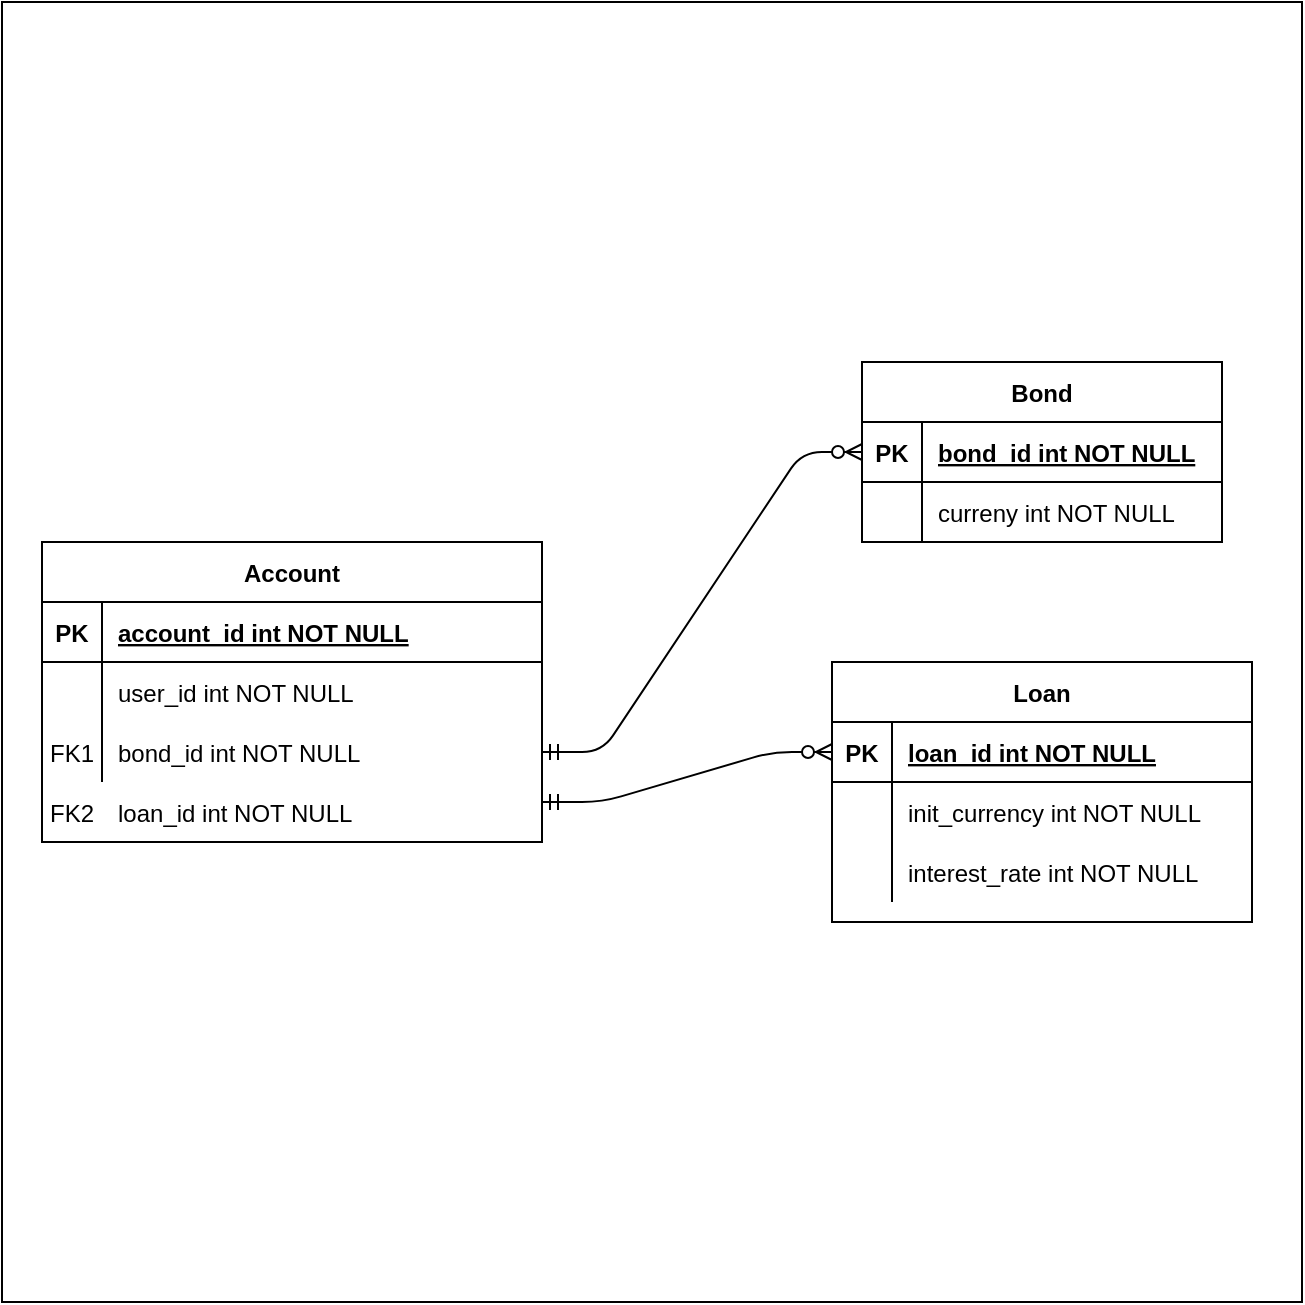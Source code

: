 <mxfile version="13.7.9" type="device"><diagram id="R2lEEEUBdFMjLlhIrx00" name="Page-1"><mxGraphModel dx="1730" dy="2013" grid="1" gridSize="10" guides="1" tooltips="1" connect="1" arrows="1" fold="1" page="1" pageScale="1" pageWidth="850" pageHeight="1100" math="0" shadow="0" extFonts="Permanent Marker^https://fonts.googleapis.com/css?family=Permanent+Marker"><root><mxCell id="0"/><mxCell id="1" parent="0"/><mxCell id="vRBork-x9K_SgXoE58rc-48" value="" style="whiteSpace=wrap;html=1;aspect=fixed;" vertex="1" parent="1"><mxGeometry x="90" y="-100" width="650" height="650" as="geometry"/></mxCell><mxCell id="C-vyLk0tnHw3VtMMgP7b-2" value="Account" style="shape=table;startSize=30;container=1;collapsible=1;childLayout=tableLayout;fixedRows=1;rowLines=0;fontStyle=1;align=center;resizeLast=1;" parent="1" vertex="1"><mxGeometry x="110" y="170" width="250" height="150" as="geometry"/></mxCell><mxCell id="C-vyLk0tnHw3VtMMgP7b-3" value="" style="shape=partialRectangle;collapsible=0;dropTarget=0;pointerEvents=0;fillColor=none;points=[[0,0.5],[1,0.5]];portConstraint=eastwest;top=0;left=0;right=0;bottom=1;" parent="C-vyLk0tnHw3VtMMgP7b-2" vertex="1"><mxGeometry y="30" width="250" height="30" as="geometry"/></mxCell><mxCell id="C-vyLk0tnHw3VtMMgP7b-4" value="PK" style="shape=partialRectangle;overflow=hidden;connectable=0;fillColor=none;top=0;left=0;bottom=0;right=0;fontStyle=1;" parent="C-vyLk0tnHw3VtMMgP7b-3" vertex="1"><mxGeometry width="30" height="30" as="geometry"/></mxCell><mxCell id="C-vyLk0tnHw3VtMMgP7b-5" value="account_id int NOT NULL " style="shape=partialRectangle;overflow=hidden;connectable=0;fillColor=none;top=0;left=0;bottom=0;right=0;align=left;spacingLeft=6;fontStyle=5;" parent="C-vyLk0tnHw3VtMMgP7b-3" vertex="1"><mxGeometry x="30" width="220" height="30" as="geometry"/></mxCell><mxCell id="C-vyLk0tnHw3VtMMgP7b-6" value="" style="shape=partialRectangle;collapsible=0;dropTarget=0;pointerEvents=0;fillColor=none;points=[[0,0.5],[1,0.5]];portConstraint=eastwest;top=0;left=0;right=0;bottom=0;" parent="C-vyLk0tnHw3VtMMgP7b-2" vertex="1"><mxGeometry y="60" width="250" height="30" as="geometry"/></mxCell><mxCell id="C-vyLk0tnHw3VtMMgP7b-7" value="" style="shape=partialRectangle;overflow=hidden;connectable=0;fillColor=none;top=0;left=0;bottom=0;right=0;" parent="C-vyLk0tnHw3VtMMgP7b-6" vertex="1"><mxGeometry width="30" height="30" as="geometry"/></mxCell><mxCell id="C-vyLk0tnHw3VtMMgP7b-8" value="user_id int NOT NULL" style="shape=partialRectangle;overflow=hidden;connectable=0;fillColor=none;top=0;left=0;bottom=0;right=0;align=left;spacingLeft=6;" parent="C-vyLk0tnHw3VtMMgP7b-6" vertex="1"><mxGeometry x="30" width="220" height="30" as="geometry"/></mxCell><mxCell id="C-vyLk0tnHw3VtMMgP7b-9" value="" style="shape=partialRectangle;collapsible=0;dropTarget=0;pointerEvents=0;fillColor=none;points=[[0,0.5],[1,0.5]];portConstraint=eastwest;top=0;left=0;right=0;bottom=0;" parent="C-vyLk0tnHw3VtMMgP7b-2" vertex="1"><mxGeometry y="90" width="250" height="30" as="geometry"/></mxCell><mxCell id="C-vyLk0tnHw3VtMMgP7b-10" value="FK1" style="shape=partialRectangle;overflow=hidden;connectable=0;fillColor=none;top=0;left=0;bottom=0;right=0;" parent="C-vyLk0tnHw3VtMMgP7b-9" vertex="1"><mxGeometry width="30" height="30" as="geometry"/></mxCell><mxCell id="C-vyLk0tnHw3VtMMgP7b-11" value="bond_id int NOT NULL" style="shape=partialRectangle;overflow=hidden;connectable=0;fillColor=none;top=0;left=0;bottom=0;right=0;align=left;spacingLeft=6;" parent="C-vyLk0tnHw3VtMMgP7b-9" vertex="1"><mxGeometry x="30" width="220" height="30" as="geometry"/></mxCell><mxCell id="vRBork-x9K_SgXoE58rc-15" value="loan_id int NOT NULL" style="shape=partialRectangle;overflow=hidden;connectable=0;fillColor=none;top=0;left=0;bottom=0;right=0;align=left;spacingLeft=6;" vertex="1" parent="1"><mxGeometry x="140" y="290" width="220" height="30" as="geometry"/></mxCell><mxCell id="vRBork-x9K_SgXoE58rc-17" value="FK2" style="shape=partialRectangle;overflow=hidden;connectable=0;fillColor=none;top=0;left=0;bottom=0;right=0;" vertex="1" parent="1"><mxGeometry x="110" y="290" width="30" height="30" as="geometry"/></mxCell><mxCell id="vRBork-x9K_SgXoE58rc-45" value="" style="edgeStyle=entityRelationEdgeStyle;fontSize=12;html=1;endArrow=ERzeroToMany;startArrow=ERmandOne;exitX=1;exitY=0.5;exitDx=0;exitDy=0;entryX=0;entryY=0.5;entryDx=0;entryDy=0;" edge="1" parent="1" source="C-vyLk0tnHw3VtMMgP7b-9" target="vRBork-x9K_SgXoE58rc-19"><mxGeometry width="100" height="100" relative="1" as="geometry"><mxPoint x="390" y="290" as="sourcePoint"/><mxPoint x="490" y="190" as="targetPoint"/></mxGeometry></mxCell><mxCell id="vRBork-x9K_SgXoE58rc-18" value="Bond" style="shape=table;startSize=30;container=1;collapsible=1;childLayout=tableLayout;fixedRows=1;rowLines=0;fontStyle=1;align=center;resizeLast=1;" vertex="1" parent="1"><mxGeometry x="520" y="80" width="180" height="90" as="geometry"/></mxCell><mxCell id="vRBork-x9K_SgXoE58rc-19" value="" style="shape=partialRectangle;collapsible=0;dropTarget=0;pointerEvents=0;fillColor=none;top=0;left=0;bottom=1;right=0;points=[[0,0.5],[1,0.5]];portConstraint=eastwest;" vertex="1" parent="vRBork-x9K_SgXoE58rc-18"><mxGeometry y="30" width="180" height="30" as="geometry"/></mxCell><mxCell id="vRBork-x9K_SgXoE58rc-20" value="PK" style="shape=partialRectangle;connectable=0;fillColor=none;top=0;left=0;bottom=0;right=0;fontStyle=1;overflow=hidden;" vertex="1" parent="vRBork-x9K_SgXoE58rc-19"><mxGeometry width="30" height="30" as="geometry"/></mxCell><mxCell id="vRBork-x9K_SgXoE58rc-21" value="bond_id int NOT NULL" style="shape=partialRectangle;connectable=0;fillColor=none;top=0;left=0;bottom=0;right=0;align=left;spacingLeft=6;fontStyle=5;overflow=hidden;" vertex="1" parent="vRBork-x9K_SgXoE58rc-19"><mxGeometry x="30" width="150" height="30" as="geometry"/></mxCell><mxCell id="vRBork-x9K_SgXoE58rc-22" value="" style="shape=partialRectangle;collapsible=0;dropTarget=0;pointerEvents=0;fillColor=none;top=0;left=0;bottom=0;right=0;points=[[0,0.5],[1,0.5]];portConstraint=eastwest;" vertex="1" parent="vRBork-x9K_SgXoE58rc-18"><mxGeometry y="60" width="180" height="30" as="geometry"/></mxCell><mxCell id="vRBork-x9K_SgXoE58rc-23" value="" style="shape=partialRectangle;connectable=0;fillColor=none;top=0;left=0;bottom=0;right=0;editable=1;overflow=hidden;" vertex="1" parent="vRBork-x9K_SgXoE58rc-22"><mxGeometry width="30" height="30" as="geometry"/></mxCell><mxCell id="vRBork-x9K_SgXoE58rc-24" value="curreny int NOT NULL" style="shape=partialRectangle;connectable=0;fillColor=none;top=0;left=0;bottom=0;right=0;align=left;spacingLeft=6;overflow=hidden;" vertex="1" parent="vRBork-x9K_SgXoE58rc-22"><mxGeometry x="30" width="150" height="30" as="geometry"/></mxCell><mxCell id="vRBork-x9K_SgXoE58rc-32" value="Loan" style="shape=table;startSize=30;container=1;collapsible=1;childLayout=tableLayout;fixedRows=1;rowLines=0;fontStyle=1;align=center;resizeLast=1;" vertex="1" parent="1"><mxGeometry x="505" y="230" width="210" height="130" as="geometry"/></mxCell><mxCell id="vRBork-x9K_SgXoE58rc-33" value="" style="shape=partialRectangle;collapsible=0;dropTarget=0;pointerEvents=0;fillColor=none;top=0;left=0;bottom=1;right=0;points=[[0,0.5],[1,0.5]];portConstraint=eastwest;" vertex="1" parent="vRBork-x9K_SgXoE58rc-32"><mxGeometry y="30" width="210" height="30" as="geometry"/></mxCell><mxCell id="vRBork-x9K_SgXoE58rc-34" value="PK" style="shape=partialRectangle;connectable=0;fillColor=none;top=0;left=0;bottom=0;right=0;fontStyle=1;overflow=hidden;" vertex="1" parent="vRBork-x9K_SgXoE58rc-33"><mxGeometry width="30" height="30" as="geometry"/></mxCell><mxCell id="vRBork-x9K_SgXoE58rc-35" value="loan_id int NOT NULL" style="shape=partialRectangle;connectable=0;fillColor=none;top=0;left=0;bottom=0;right=0;align=left;spacingLeft=6;fontStyle=5;overflow=hidden;" vertex="1" parent="vRBork-x9K_SgXoE58rc-33"><mxGeometry x="30" width="180" height="30" as="geometry"/></mxCell><mxCell id="vRBork-x9K_SgXoE58rc-36" value="" style="shape=partialRectangle;collapsible=0;dropTarget=0;pointerEvents=0;fillColor=none;top=0;left=0;bottom=0;right=0;points=[[0,0.5],[1,0.5]];portConstraint=eastwest;" vertex="1" parent="vRBork-x9K_SgXoE58rc-32"><mxGeometry y="60" width="210" height="30" as="geometry"/></mxCell><mxCell id="vRBork-x9K_SgXoE58rc-37" value="" style="shape=partialRectangle;connectable=0;fillColor=none;top=0;left=0;bottom=0;right=0;editable=1;overflow=hidden;" vertex="1" parent="vRBork-x9K_SgXoE58rc-36"><mxGeometry width="30" height="30" as="geometry"/></mxCell><mxCell id="vRBork-x9K_SgXoE58rc-38" value="init_currency int NOT NULL" style="shape=partialRectangle;connectable=0;fillColor=none;top=0;left=0;bottom=0;right=0;align=left;spacingLeft=6;overflow=hidden;" vertex="1" parent="vRBork-x9K_SgXoE58rc-36"><mxGeometry x="30" width="180" height="30" as="geometry"/></mxCell><mxCell id="vRBork-x9K_SgXoE58rc-39" value="" style="shape=partialRectangle;collapsible=0;dropTarget=0;pointerEvents=0;fillColor=none;top=0;left=0;bottom=0;right=0;points=[[0,0.5],[1,0.5]];portConstraint=eastwest;" vertex="1" parent="vRBork-x9K_SgXoE58rc-32"><mxGeometry y="90" width="210" height="30" as="geometry"/></mxCell><mxCell id="vRBork-x9K_SgXoE58rc-40" value="" style="shape=partialRectangle;connectable=0;fillColor=none;top=0;left=0;bottom=0;right=0;editable=1;overflow=hidden;" vertex="1" parent="vRBork-x9K_SgXoE58rc-39"><mxGeometry width="30" height="30" as="geometry"/></mxCell><mxCell id="vRBork-x9K_SgXoE58rc-41" value="interest_rate int NOT NULL" style="shape=partialRectangle;connectable=0;fillColor=none;top=0;left=0;bottom=0;right=0;align=left;spacingLeft=6;overflow=hidden;" vertex="1" parent="vRBork-x9K_SgXoE58rc-39"><mxGeometry x="30" width="180" height="30" as="geometry"/></mxCell><mxCell id="vRBork-x9K_SgXoE58rc-47" value="" style="edgeStyle=entityRelationEdgeStyle;fontSize=12;html=1;endArrow=ERzeroToMany;startArrow=ERmandOne;entryX=0;entryY=0.5;entryDx=0;entryDy=0;" edge="1" parent="1" target="vRBork-x9K_SgXoE58rc-33"><mxGeometry width="100" height="100" relative="1" as="geometry"><mxPoint x="360" y="300" as="sourcePoint"/><mxPoint x="505" y="280" as="targetPoint"/></mxGeometry></mxCell></root></mxGraphModel></diagram></mxfile>